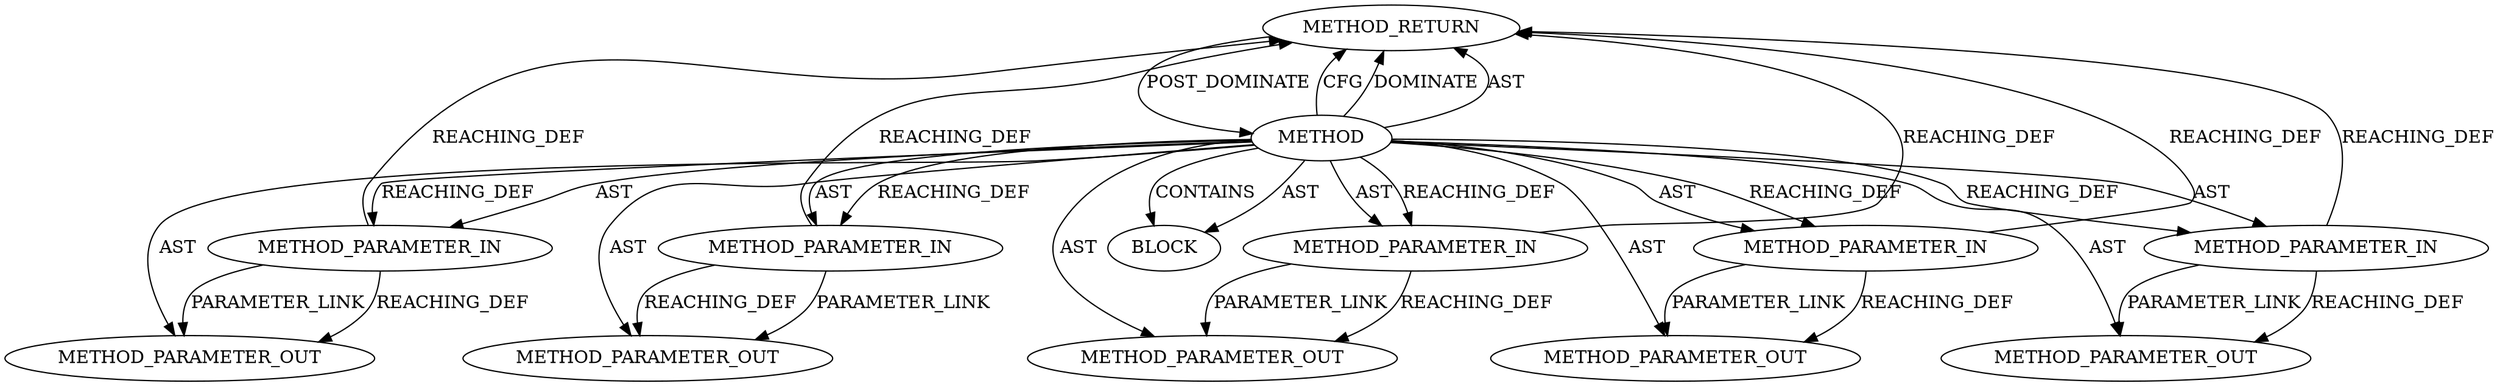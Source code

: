 digraph {
  25986 [label=METHOD_RETURN ORDER=2 CODE="RET" TYPE_FULL_NAME="ANY" EVALUATION_STRATEGY="BY_VALUE"]
  27396 [label=METHOD_PARAMETER_OUT ORDER=2 CODE="p2" IS_VARIADIC=false TYPE_FULL_NAME="ANY" EVALUATION_STRATEGY="BY_VALUE" INDEX=2 NAME="p2"]
  25985 [label=BLOCK ORDER=1 ARGUMENT_INDEX=1 CODE="<empty>" TYPE_FULL_NAME="ANY"]
  27399 [label=METHOD_PARAMETER_OUT ORDER=5 CODE="p5" IS_VARIADIC=false TYPE_FULL_NAME="ANY" EVALUATION_STRATEGY="BY_VALUE" INDEX=5 NAME="p5"]
  27398 [label=METHOD_PARAMETER_OUT ORDER=4 CODE="p4" IS_VARIADIC=false TYPE_FULL_NAME="ANY" EVALUATION_STRATEGY="BY_VALUE" INDEX=4 NAME="p4"]
  25979 [label=METHOD AST_PARENT_TYPE="NAMESPACE_BLOCK" AST_PARENT_FULL_NAME="<global>" ORDER=0 CODE="<empty>" FULL_NAME="ssl_security" IS_EXTERNAL=true FILENAME="<empty>" SIGNATURE="" NAME="ssl_security"]
  27395 [label=METHOD_PARAMETER_OUT ORDER=1 CODE="p1" IS_VARIADIC=false TYPE_FULL_NAME="ANY" EVALUATION_STRATEGY="BY_VALUE" INDEX=1 NAME="p1"]
  27397 [label=METHOD_PARAMETER_OUT ORDER=3 CODE="p3" IS_VARIADIC=false TYPE_FULL_NAME="ANY" EVALUATION_STRATEGY="BY_VALUE" INDEX=3 NAME="p3"]
  25982 [label=METHOD_PARAMETER_IN ORDER=3 CODE="p3" IS_VARIADIC=false TYPE_FULL_NAME="ANY" EVALUATION_STRATEGY="BY_VALUE" INDEX=3 NAME="p3"]
  25984 [label=METHOD_PARAMETER_IN ORDER=5 CODE="p5" IS_VARIADIC=false TYPE_FULL_NAME="ANY" EVALUATION_STRATEGY="BY_VALUE" INDEX=5 NAME="p5"]
  25981 [label=METHOD_PARAMETER_IN ORDER=2 CODE="p2" IS_VARIADIC=false TYPE_FULL_NAME="ANY" EVALUATION_STRATEGY="BY_VALUE" INDEX=2 NAME="p2"]
  25980 [label=METHOD_PARAMETER_IN ORDER=1 CODE="p1" IS_VARIADIC=false TYPE_FULL_NAME="ANY" EVALUATION_STRATEGY="BY_VALUE" INDEX=1 NAME="p1"]
  25983 [label=METHOD_PARAMETER_IN ORDER=4 CODE="p4" IS_VARIADIC=false TYPE_FULL_NAME="ANY" EVALUATION_STRATEGY="BY_VALUE" INDEX=4 NAME="p4"]
  25980 -> 27395 [label=PARAMETER_LINK ]
  25979 -> 25986 [label=CFG ]
  25979 -> 27399 [label=AST ]
  25982 -> 27397 [label=REACHING_DEF VARIABLE="p3"]
  25979 -> 25981 [label=REACHING_DEF VARIABLE=""]
  25983 -> 27398 [label=PARAMETER_LINK ]
  25979 -> 25985 [label=AST ]
  25979 -> 27395 [label=AST ]
  25981 -> 27396 [label=PARAMETER_LINK ]
  25979 -> 25983 [label=AST ]
  25984 -> 27399 [label=PARAMETER_LINK ]
  25979 -> 25980 [label=AST ]
  25979 -> 27397 [label=AST ]
  25979 -> 25985 [label=CONTAINS ]
  25979 -> 25980 [label=REACHING_DEF VARIABLE=""]
  25979 -> 25983 [label=REACHING_DEF VARIABLE=""]
  25984 -> 27399 [label=REACHING_DEF VARIABLE="p5"]
  25981 -> 25986 [label=REACHING_DEF VARIABLE="p2"]
  25979 -> 25982 [label=AST ]
  25982 -> 27397 [label=PARAMETER_LINK ]
  25980 -> 27395 [label=REACHING_DEF VARIABLE="p1"]
  25979 -> 27398 [label=AST ]
  25986 -> 25979 [label=POST_DOMINATE ]
  25979 -> 25984 [label=REACHING_DEF VARIABLE=""]
  25979 -> 25986 [label=DOMINATE ]
  25982 -> 25986 [label=REACHING_DEF VARIABLE="p3"]
  25984 -> 25986 [label=REACHING_DEF VARIABLE="p5"]
  25983 -> 27398 [label=REACHING_DEF VARIABLE="p4"]
  25979 -> 25981 [label=AST ]
  25980 -> 25986 [label=REACHING_DEF VARIABLE="p1"]
  25979 -> 25982 [label=REACHING_DEF VARIABLE=""]
  25979 -> 25986 [label=AST ]
  25979 -> 25984 [label=AST ]
  25983 -> 25986 [label=REACHING_DEF VARIABLE="p4"]
  25981 -> 27396 [label=REACHING_DEF VARIABLE="p2"]
  25979 -> 27396 [label=AST ]
}
